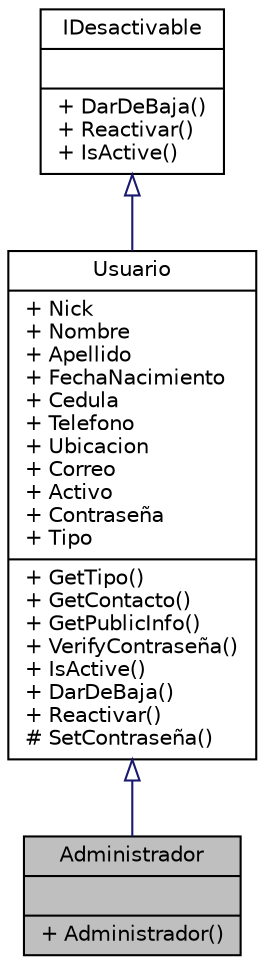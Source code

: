digraph "Administrador"
{
 // INTERACTIVE_SVG=YES
 // LATEX_PDF_SIZE
  edge [fontname="Helvetica",fontsize="10",labelfontname="Helvetica",labelfontsize="10"];
  node [fontname="Helvetica",fontsize="10",shape=record];
  Node1 [label="{Administrador\n||+ Administrador()\l}",height=0.2,width=0.4,color="black", fillcolor="grey75", style="filled", fontcolor="black",tooltip="Clase Administrador que hereda de Usuario."];
  Node2 -> Node1 [dir="back",color="midnightblue",fontsize="10",style="solid",arrowtail="onormal",fontname="Helvetica"];
  Node2 [label="{Usuario\n|+ Nick\l+ Nombre\l+ Apellido\l+ FechaNacimiento\l+ Cedula\l+ Telefono\l+ Ubicacion\l+ Correo\l+ Activo\l+ Contraseña\l+ Tipo\l|+ GetTipo()\l+ GetContacto()\l+ GetPublicInfo()\l+ VerifyContraseña()\l+ IsActive()\l+ DarDeBaja()\l+ Reactivar()\l# SetContraseña()\l}",height=0.2,width=0.4,color="black", fillcolor="white", style="filled",URL="$classUsuario.html",tooltip="Clase abstracta Usuario para que luego hereden Administrador, Trabajador y Empleador."];
  Node3 -> Node2 [dir="back",color="midnightblue",fontsize="10",style="solid",arrowtail="onormal",fontname="Helvetica"];
  Node3 [label="{IDesactivable\n||+ DarDeBaja()\l+ Reactivar()\l+ IsActive()\l}",height=0.2,width=0.4,color="black", fillcolor="white", style="filled",URL="$interfaceIDesactivable.html",tooltip="Interfaz para el manejo de actividad de un usuario, una categoría, etc."];
}
